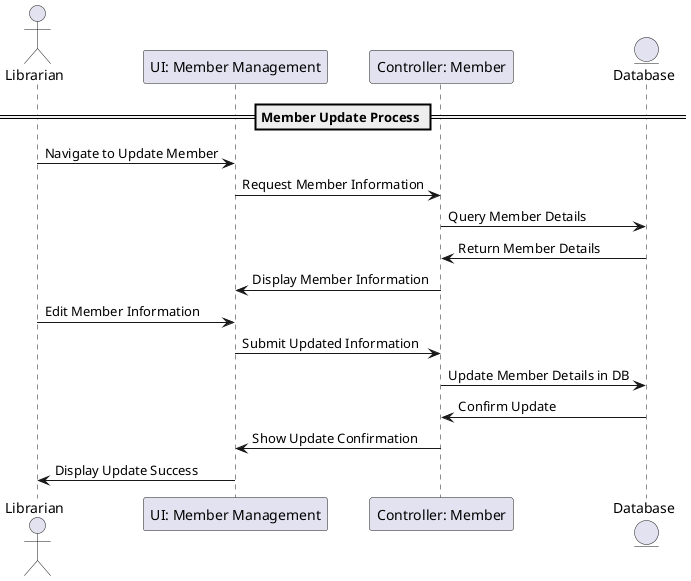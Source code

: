 @startuml
actor Librarian as librarian
participant "UI: Member Management" as ui
participant "Controller: Member" as controller
entity "Database" as db

== Member Update Process ==
librarian -> ui : Navigate to Update Member
ui -> controller : Request Member Information
controller -> db : Query Member Details
db -> controller : Return Member Details
controller -> ui : Display Member Information
librarian -> ui : Edit Member Information
ui -> controller : Submit Updated Information
controller -> db : Update Member Details in DB
db -> controller : Confirm Update
controller -> ui : Show Update Confirmation
ui -> librarian : Display Update Success
@enduml